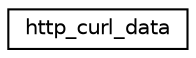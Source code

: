 digraph "Graphical Class Hierarchy"
{
  edge [fontname="Helvetica",fontsize="10",labelfontname="Helvetica",labelfontsize="10"];
  node [fontname="Helvetica",fontsize="10",shape=record];
  rankdir="LR";
  Node1 [label="http_curl_data",height=0.2,width=0.4,color="black", fillcolor="white", style="filled",URL="$structhttp__curl__data.html",tooltip="Struct to store curl http curl data. "];
}
